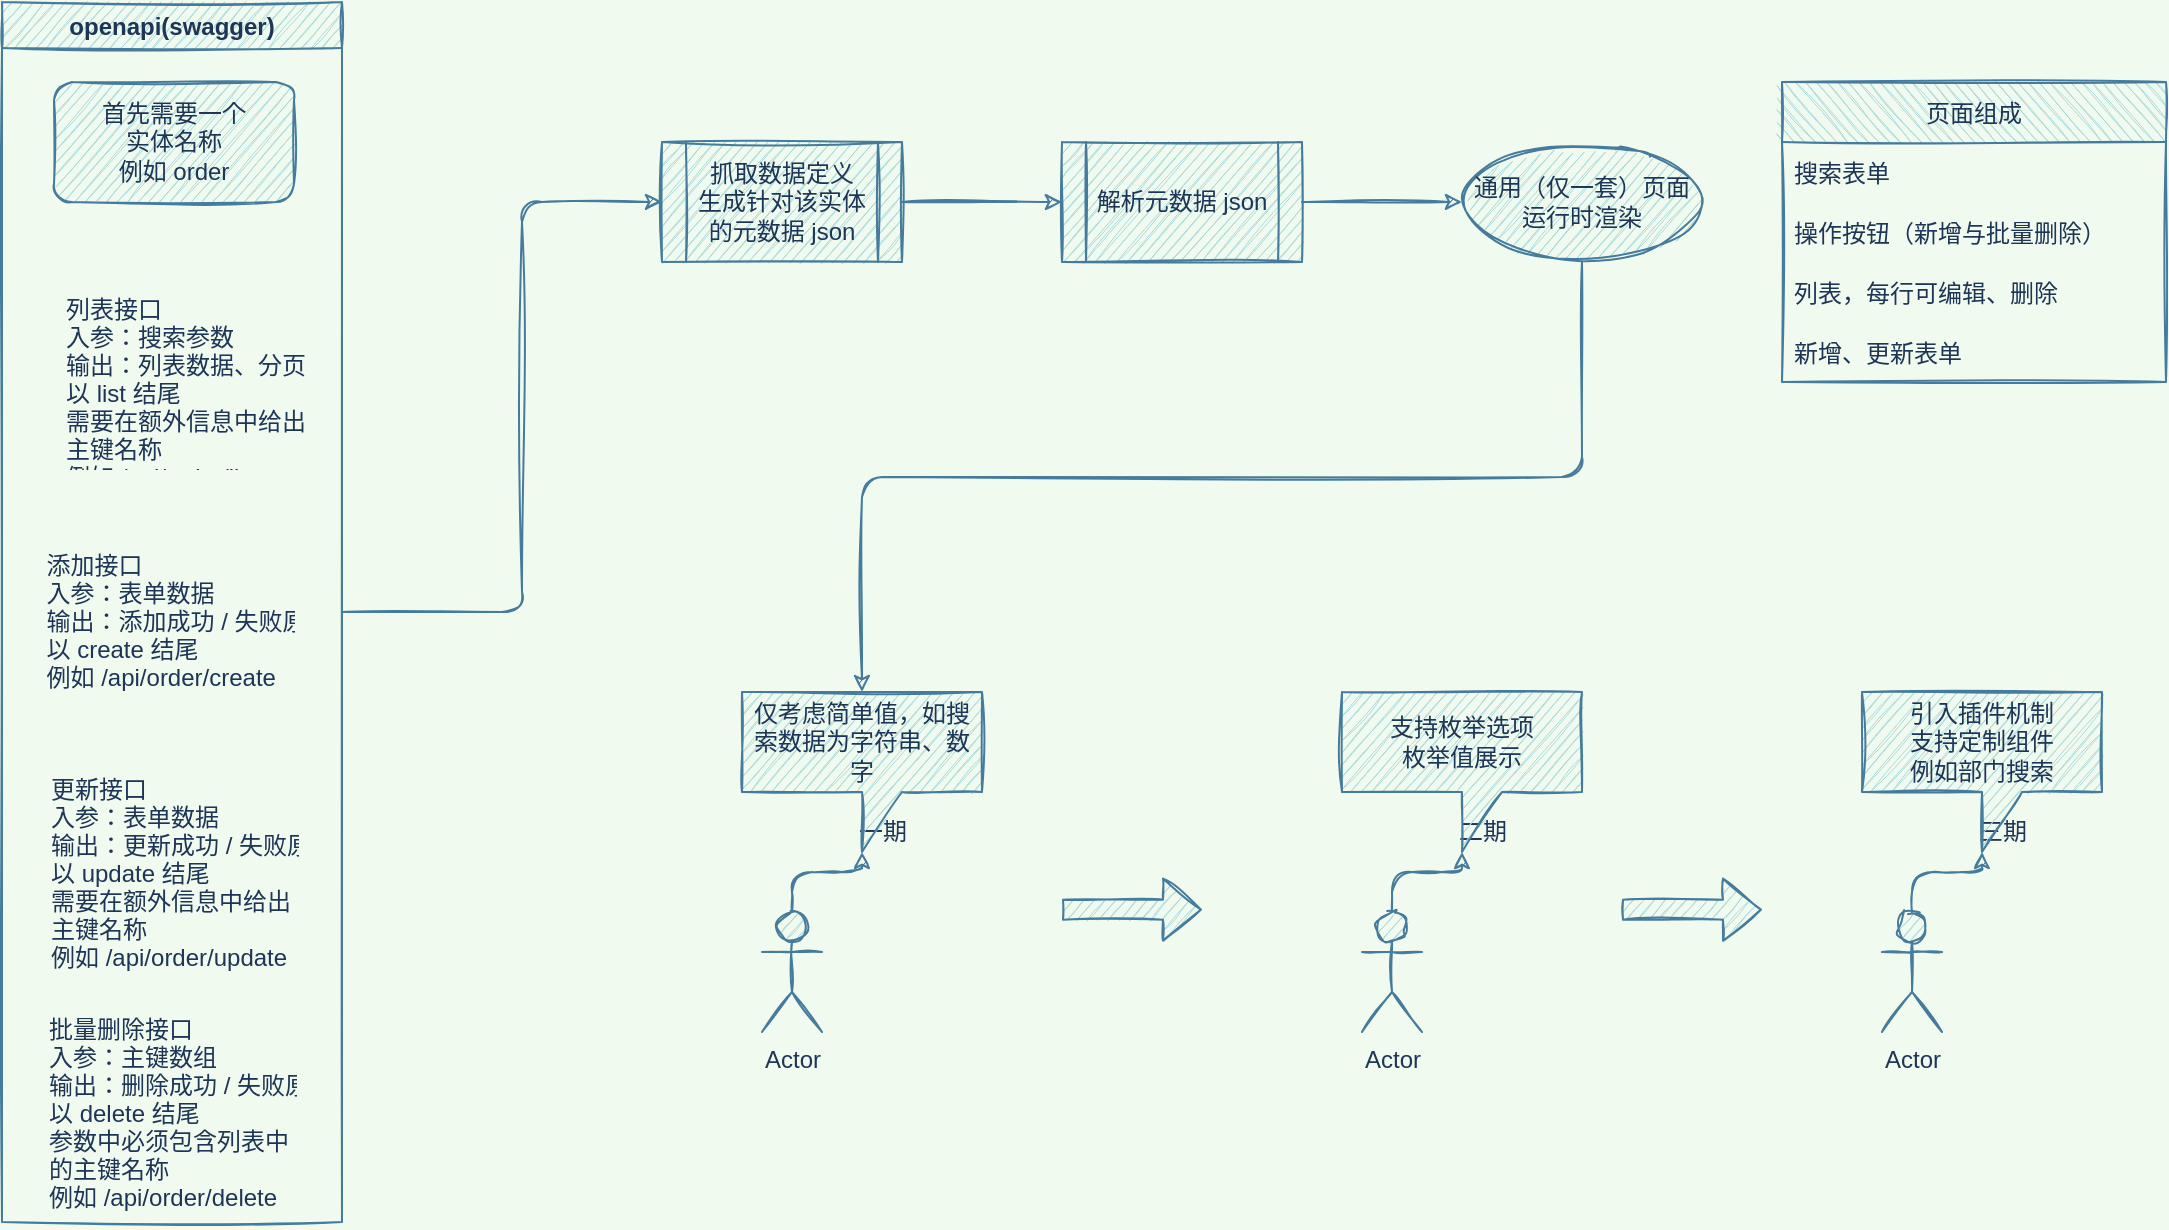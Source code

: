 <mxfile version="16.1.0" type="github">
  <diagram id="3228e29e-7158-1315-38df-8450db1d8a1d" name="Page-1">
    <mxGraphModel dx="1672" dy="939" grid="1" gridSize="10" guides="1" tooltips="1" connect="1" arrows="1" fold="1" page="1" pageScale="1" pageWidth="1169" pageHeight="827" background="#F1FAEE" math="0" shadow="0">
      <root>
        <mxCell id="0" />
        <mxCell id="1" parent="0" />
        <mxCell id="MM5QcYv-WwZt81QImvIx-21550" style="edgeStyle=orthogonalEdgeStyle;sketch=1;orthogonalLoop=1;jettySize=auto;html=1;entryX=0;entryY=0.5;entryDx=0;entryDy=0;fontColor=#1D3557;strokeColor=#457B9D;fillColor=#A8DADC;" edge="1" parent="1" source="MM5QcYv-WwZt81QImvIx-21541" target="MM5QcYv-WwZt81QImvIx-21549">
          <mxGeometry relative="1" as="geometry">
            <Array as="points">
              <mxPoint x="270" y="365" />
              <mxPoint x="270" y="160" />
            </Array>
          </mxGeometry>
        </mxCell>
        <mxCell id="MM5QcYv-WwZt81QImvIx-21541" value="openapi(swagger)" style="swimlane;strokeColor=#457B9D;fillColor=#A8DADC;fontColor=#1D3557;rounded=0;sketch=1;" vertex="1" parent="1">
          <mxGeometry x="10" y="60" width="170" height="610" as="geometry" />
        </mxCell>
        <mxCell id="MM5QcYv-WwZt81QImvIx-21544" value="列表接口&#xa;入参：搜索参数&#xa;输出：列表数据、分页&#xa;以 list 结尾&#xa;需要在额外信息中给出&#xa;主键名称&#xa;例如 /api/order/list&#xa;" style="text;align=left;verticalAlign=top;spacingLeft=4;spacingRight=4;overflow=hidden;rotatable=0;points=[[0,0.5],[1,0.5]];portConstraint=eastwest;rounded=0;sketch=1;fontColor=#1D3557;" vertex="1" parent="MM5QcYv-WwZt81QImvIx-21541">
          <mxGeometry x="26" y="140" width="135" height="90" as="geometry" />
        </mxCell>
        <mxCell id="MM5QcYv-WwZt81QImvIx-21546" value="添加接口&#xa;入参：表单数据&#xa;输出：添加成功 / 失败原因&#xa;以 create 结尾&#xa;例如 /api/order/create" style="text;strokeColor=none;fillColor=none;align=left;verticalAlign=top;spacingLeft=4;spacingRight=4;overflow=hidden;rotatable=0;points=[[0,0.5],[1,0.5]];portConstraint=eastwest;fontColor=#1D3557;rounded=0;sketch=1;" vertex="1" parent="MM5QcYv-WwZt81QImvIx-21541">
          <mxGeometry x="16.25" y="268" width="135" height="80" as="geometry" />
        </mxCell>
        <mxCell id="MM5QcYv-WwZt81QImvIx-21547" value="更新接口&#xa;入参：表单数据&#xa;输出：更新成功 / 失败原因&#xa;以 update 结尾&#xa;需要在额外信息中给出&#xa;主键名称&#xa;例如 /api/order/update" style="text;strokeColor=none;fillColor=none;align=left;verticalAlign=top;spacingLeft=4;spacingRight=4;overflow=hidden;rotatable=0;points=[[0,0.5],[1,0.5]];portConstraint=eastwest;fontColor=#1D3557;rounded=0;sketch=1;" vertex="1" parent="MM5QcYv-WwZt81QImvIx-21541">
          <mxGeometry x="18.5" y="380" width="135" height="110" as="geometry" />
        </mxCell>
        <mxCell id="MM5QcYv-WwZt81QImvIx-21548" value="批量删除接口&#xa;入参：主键数组&#xa;输出：删除成功 / 失败原因&#xa;以 delete 结尾&#xa;参数中必须包含列表中&#xa;的主键名称&#xa;例如 /api/order/delete" style="text;strokeColor=none;fillColor=none;align=left;verticalAlign=top;spacingLeft=4;spacingRight=4;overflow=hidden;rotatable=0;points=[[0,0.5],[1,0.5]];portConstraint=eastwest;fontColor=#1D3557;rounded=0;sketch=1;" vertex="1" parent="MM5QcYv-WwZt81QImvIx-21541">
          <mxGeometry x="17.5" y="500" width="135" height="110" as="geometry" />
        </mxCell>
        <mxCell id="MM5QcYv-WwZt81QImvIx-21579" value="首先需要一个&lt;br&gt;实体名称&lt;br&gt;例如 order" style="rounded=1;whiteSpace=wrap;html=1;sketch=1;fontColor=#1D3557;strokeColor=#457B9D;fillColor=#A8DADC;" vertex="1" parent="MM5QcYv-WwZt81QImvIx-21541">
          <mxGeometry x="26" y="40" width="120" height="60" as="geometry" />
        </mxCell>
        <mxCell id="MM5QcYv-WwZt81QImvIx-21554" value="" style="edgeStyle=orthogonalEdgeStyle;sketch=1;orthogonalLoop=1;jettySize=auto;html=1;fontColor=#1D3557;strokeColor=#457B9D;fillColor=#A8DADC;" edge="1" parent="1" source="MM5QcYv-WwZt81QImvIx-21549" target="MM5QcYv-WwZt81QImvIx-21553">
          <mxGeometry relative="1" as="geometry" />
        </mxCell>
        <mxCell id="MM5QcYv-WwZt81QImvIx-21549" value="抓取数据定义&lt;br&gt;生成针对该实体的元数据 json" style="shape=process;whiteSpace=wrap;html=1;backgroundOutline=1;sketch=1;fontColor=#1D3557;strokeColor=#457B9D;fillColor=#A8DADC;" vertex="1" parent="1">
          <mxGeometry x="340" y="130" width="120" height="60" as="geometry" />
        </mxCell>
        <mxCell id="MM5QcYv-WwZt81QImvIx-21556" value="" style="edgeStyle=orthogonalEdgeStyle;sketch=1;orthogonalLoop=1;jettySize=auto;html=1;fontColor=#1D3557;strokeColor=#457B9D;fillColor=#A8DADC;" edge="1" parent="1" source="MM5QcYv-WwZt81QImvIx-21553" target="MM5QcYv-WwZt81QImvIx-21555">
          <mxGeometry relative="1" as="geometry" />
        </mxCell>
        <mxCell id="MM5QcYv-WwZt81QImvIx-21553" value="解析元数据 json" style="shape=process;whiteSpace=wrap;html=1;backgroundOutline=1;sketch=1;fontColor=#1D3557;strokeColor=#457B9D;fillColor=#A8DADC;" vertex="1" parent="1">
          <mxGeometry x="540" y="130" width="120" height="60" as="geometry" />
        </mxCell>
        <mxCell id="MM5QcYv-WwZt81QImvIx-21578" style="edgeStyle=orthogonalEdgeStyle;sketch=1;orthogonalLoop=1;jettySize=auto;html=1;exitX=0.5;exitY=1;exitDx=0;exitDy=0;fontColor=#1D3557;strokeColor=#457B9D;fillColor=#A8DADC;entryX=0.5;entryY=0;entryDx=0;entryDy=0;entryPerimeter=0;" edge="1" parent="1" source="MM5QcYv-WwZt81QImvIx-21555" target="MM5QcYv-WwZt81QImvIx-21560">
          <mxGeometry relative="1" as="geometry">
            <mxPoint x="440" y="400" as="targetPoint" />
          </mxGeometry>
        </mxCell>
        <mxCell id="MM5QcYv-WwZt81QImvIx-21555" value="通用（仅一套）页面&lt;br&gt;运行时渲染" style="ellipse;whiteSpace=wrap;html=1;fillColor=#A8DADC;strokeColor=#457B9D;fontColor=#1D3557;sketch=1;" vertex="1" parent="1">
          <mxGeometry x="740" y="130" width="120" height="60" as="geometry" />
        </mxCell>
        <mxCell id="MM5QcYv-WwZt81QImvIx-21564" style="edgeStyle=orthogonalEdgeStyle;sketch=1;orthogonalLoop=1;jettySize=auto;html=1;exitX=0.5;exitY=0;exitDx=0;exitDy=0;exitPerimeter=0;entryX=0;entryY=0;entryDx=60;entryDy=80;entryPerimeter=0;fontColor=#1D3557;strokeColor=#457B9D;fillColor=#A8DADC;" edge="1" parent="1" source="MM5QcYv-WwZt81QImvIx-21557" target="MM5QcYv-WwZt81QImvIx-21560">
          <mxGeometry relative="1" as="geometry" />
        </mxCell>
        <mxCell id="MM5QcYv-WwZt81QImvIx-21557" value="Actor" style="shape=umlActor;verticalLabelPosition=bottom;verticalAlign=top;html=1;outlineConnect=0;sketch=1;fontColor=#1D3557;strokeColor=#457B9D;fillColor=#A8DADC;" vertex="1" parent="1">
          <mxGeometry x="390" y="515" width="30" height="60" as="geometry" />
        </mxCell>
        <mxCell id="MM5QcYv-WwZt81QImvIx-21559" value="一期" style="text;html=1;align=center;verticalAlign=middle;resizable=0;points=[];autosize=1;strokeColor=none;fillColor=none;fontColor=#1D3557;" vertex="1" parent="1">
          <mxGeometry x="430" y="465" width="40" height="20" as="geometry" />
        </mxCell>
        <mxCell id="MM5QcYv-WwZt81QImvIx-21560" value="仅考虑简单值，如搜索数据为字符串、数字" style="shape=callout;whiteSpace=wrap;html=1;perimeter=calloutPerimeter;sketch=1;fontColor=#1D3557;strokeColor=#457B9D;fillColor=#A8DADC;" vertex="1" parent="1">
          <mxGeometry x="380" y="405" width="120" height="80" as="geometry" />
        </mxCell>
        <mxCell id="MM5QcYv-WwZt81QImvIx-21566" style="edgeStyle=orthogonalEdgeStyle;sketch=1;orthogonalLoop=1;jettySize=auto;html=1;exitX=0.5;exitY=0;exitDx=0;exitDy=0;exitPerimeter=0;entryX=0;entryY=0;entryDx=60;entryDy=80;entryPerimeter=0;fontColor=#1D3557;strokeColor=#457B9D;fillColor=#A8DADC;" edge="1" parent="1" source="MM5QcYv-WwZt81QImvIx-21567" target="MM5QcYv-WwZt81QImvIx-21569">
          <mxGeometry relative="1" as="geometry" />
        </mxCell>
        <mxCell id="MM5QcYv-WwZt81QImvIx-21567" value="Actor" style="shape=umlActor;verticalLabelPosition=bottom;verticalAlign=top;html=1;outlineConnect=0;sketch=1;fontColor=#1D3557;strokeColor=#457B9D;fillColor=#A8DADC;" vertex="1" parent="1">
          <mxGeometry x="690" y="515" width="30" height="60" as="geometry" />
        </mxCell>
        <mxCell id="MM5QcYv-WwZt81QImvIx-21568" value="二期" style="text;html=1;align=center;verticalAlign=middle;resizable=0;points=[];autosize=1;strokeColor=none;fillColor=none;fontColor=#1D3557;" vertex="1" parent="1">
          <mxGeometry x="730" y="465" width="40" height="20" as="geometry" />
        </mxCell>
        <mxCell id="MM5QcYv-WwZt81QImvIx-21569" value="支持枚举选项&lt;br&gt;枚举值展示" style="shape=callout;whiteSpace=wrap;html=1;perimeter=calloutPerimeter;sketch=1;fontColor=#1D3557;strokeColor=#457B9D;fillColor=#A8DADC;" vertex="1" parent="1">
          <mxGeometry x="680" y="405" width="120" height="80" as="geometry" />
        </mxCell>
        <mxCell id="MM5QcYv-WwZt81QImvIx-21570" style="edgeStyle=orthogonalEdgeStyle;sketch=1;orthogonalLoop=1;jettySize=auto;html=1;exitX=0.5;exitY=0;exitDx=0;exitDy=0;exitPerimeter=0;entryX=0;entryY=0;entryDx=60;entryDy=80;entryPerimeter=0;fontColor=#1D3557;strokeColor=#457B9D;fillColor=#A8DADC;" edge="1" parent="1" source="MM5QcYv-WwZt81QImvIx-21571" target="MM5QcYv-WwZt81QImvIx-21573">
          <mxGeometry relative="1" as="geometry" />
        </mxCell>
        <mxCell id="MM5QcYv-WwZt81QImvIx-21571" value="Actor" style="shape=umlActor;verticalLabelPosition=bottom;verticalAlign=top;html=1;outlineConnect=0;sketch=1;fontColor=#1D3557;strokeColor=#457B9D;fillColor=#A8DADC;" vertex="1" parent="1">
          <mxGeometry x="950" y="515" width="30" height="60" as="geometry" />
        </mxCell>
        <mxCell id="MM5QcYv-WwZt81QImvIx-21572" value="三期" style="text;html=1;align=center;verticalAlign=middle;resizable=0;points=[];autosize=1;strokeColor=none;fillColor=none;fontColor=#1D3557;" vertex="1" parent="1">
          <mxGeometry x="990" y="465" width="40" height="20" as="geometry" />
        </mxCell>
        <mxCell id="MM5QcYv-WwZt81QImvIx-21573" value="引入插件机制&lt;br&gt;支持定制组件&lt;br&gt;例如部门搜索" style="shape=callout;whiteSpace=wrap;html=1;perimeter=calloutPerimeter;sketch=1;fontColor=#1D3557;strokeColor=#457B9D;fillColor=#A8DADC;position2=0.5;" vertex="1" parent="1">
          <mxGeometry x="940" y="405" width="120" height="80" as="geometry" />
        </mxCell>
        <mxCell id="MM5QcYv-WwZt81QImvIx-21576" value="" style="shape=flexArrow;endArrow=classic;html=1;sketch=1;fontColor=#1D3557;strokeColor=#457B9D;fillColor=#A8DADC;" edge="1" parent="1">
          <mxGeometry width="50" height="50" relative="1" as="geometry">
            <mxPoint x="540" y="513.82" as="sourcePoint" />
            <mxPoint x="610" y="513.82" as="targetPoint" />
          </mxGeometry>
        </mxCell>
        <mxCell id="MM5QcYv-WwZt81QImvIx-21577" value="" style="shape=flexArrow;endArrow=classic;html=1;sketch=1;fontColor=#1D3557;strokeColor=#457B9D;fillColor=#A8DADC;" edge="1" parent="1">
          <mxGeometry width="50" height="50" relative="1" as="geometry">
            <mxPoint x="820" y="513.82" as="sourcePoint" />
            <mxPoint x="890" y="513.82" as="targetPoint" />
          </mxGeometry>
        </mxCell>
        <mxCell id="MM5QcYv-WwZt81QImvIx-21580" value="页面组成" style="swimlane;fontStyle=0;childLayout=stackLayout;horizontal=1;startSize=30;horizontalStack=0;resizeParent=1;resizeParentMax=0;resizeLast=0;collapsible=1;marginBottom=0;sketch=1;fontColor=#1D3557;strokeColor=#457B9D;fillColor=#A8DADC;flipH=1;flipV=0;" vertex="1" parent="1">
          <mxGeometry x="900" y="100" width="192" height="150" as="geometry">
            <mxRectangle x="980" y="100" width="80" height="30" as="alternateBounds" />
          </mxGeometry>
        </mxCell>
        <mxCell id="MM5QcYv-WwZt81QImvIx-21581" value="搜索表单" style="text;strokeColor=none;fillColor=none;align=left;verticalAlign=middle;spacingLeft=4;spacingRight=4;overflow=hidden;points=[[0,0.5],[1,0.5]];portConstraint=eastwest;rotatable=0;sketch=1;fontColor=#1D3557;" vertex="1" parent="MM5QcYv-WwZt81QImvIx-21580">
          <mxGeometry y="30" width="192" height="30" as="geometry" />
        </mxCell>
        <mxCell id="MM5QcYv-WwZt81QImvIx-21582" value="操作按钮（新增与批量删除）" style="text;strokeColor=none;fillColor=none;align=left;verticalAlign=middle;spacingLeft=4;spacingRight=4;overflow=hidden;points=[[0,0.5],[1,0.5]];portConstraint=eastwest;rotatable=0;sketch=1;fontColor=#1D3557;" vertex="1" parent="MM5QcYv-WwZt81QImvIx-21580">
          <mxGeometry y="60" width="192" height="30" as="geometry" />
        </mxCell>
        <mxCell id="MM5QcYv-WwZt81QImvIx-21583" value="列表，每行可编辑、删除" style="text;strokeColor=none;fillColor=none;align=left;verticalAlign=middle;spacingLeft=4;spacingRight=4;overflow=hidden;points=[[0,0.5],[1,0.5]];portConstraint=eastwest;rotatable=0;sketch=1;fontColor=#1D3557;" vertex="1" parent="MM5QcYv-WwZt81QImvIx-21580">
          <mxGeometry y="90" width="192" height="30" as="geometry" />
        </mxCell>
        <mxCell id="MM5QcYv-WwZt81QImvIx-21587" value="新增、更新表单" style="text;strokeColor=none;fillColor=none;align=left;verticalAlign=middle;spacingLeft=4;spacingRight=4;overflow=hidden;points=[[0,0.5],[1,0.5]];portConstraint=eastwest;rotatable=0;sketch=1;fontColor=#1D3557;" vertex="1" parent="MM5QcYv-WwZt81QImvIx-21580">
          <mxGeometry y="120" width="192" height="30" as="geometry" />
        </mxCell>
      </root>
    </mxGraphModel>
  </diagram>
</mxfile>
